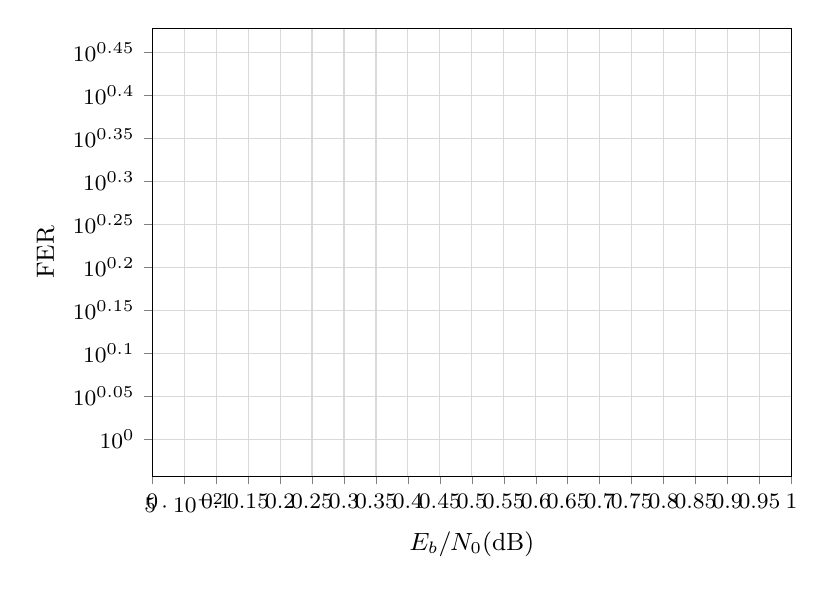 %!TEX root = ../../../my_thesis.tex
\begin{tikzpicture}
	\begin{semilogyaxis}[footnotesize, width=0.8\linewidth, height=0.6\linewidth,    
			xmin=0, xmax=3, xtick={0,0.4,...,3.0},
			%ymin=2e-6,  ymax=0.11,
			xlabel=$E_b/N_0 \text{(dB)}$, ylabel=FER,  grid=both, grid style={gray!30},
		tick align=outside, tickpos=left, legend pos=north east]
																				
	%	\addplot[mark=o,Paired-1]  table [x=SNR, y=FER] {main/ch1_fig/std/lte13_528.dat}; 
	%	\addplot[mark=diamond,Paired-3]  table [x=SNR, y=FER] {main/ch1_fig/std/lte13_1504.dat}; 
	%	\addplot[mark=square,Paired-5]  table [x=SNR, y=FER] {main/ch1_fig/std/lte13_2048.dat}; 
	%	\addplot[mark=triangle,Paired-7]  table [x=SNR, y=FER2] {main/ch1_fig/std/lte13_6144.dat}; 
																						
																														
	%	\legend{K=528, K=1504, K=2048, K=6144}
																														
	\end{semilogyaxis}
\end{tikzpicture}  